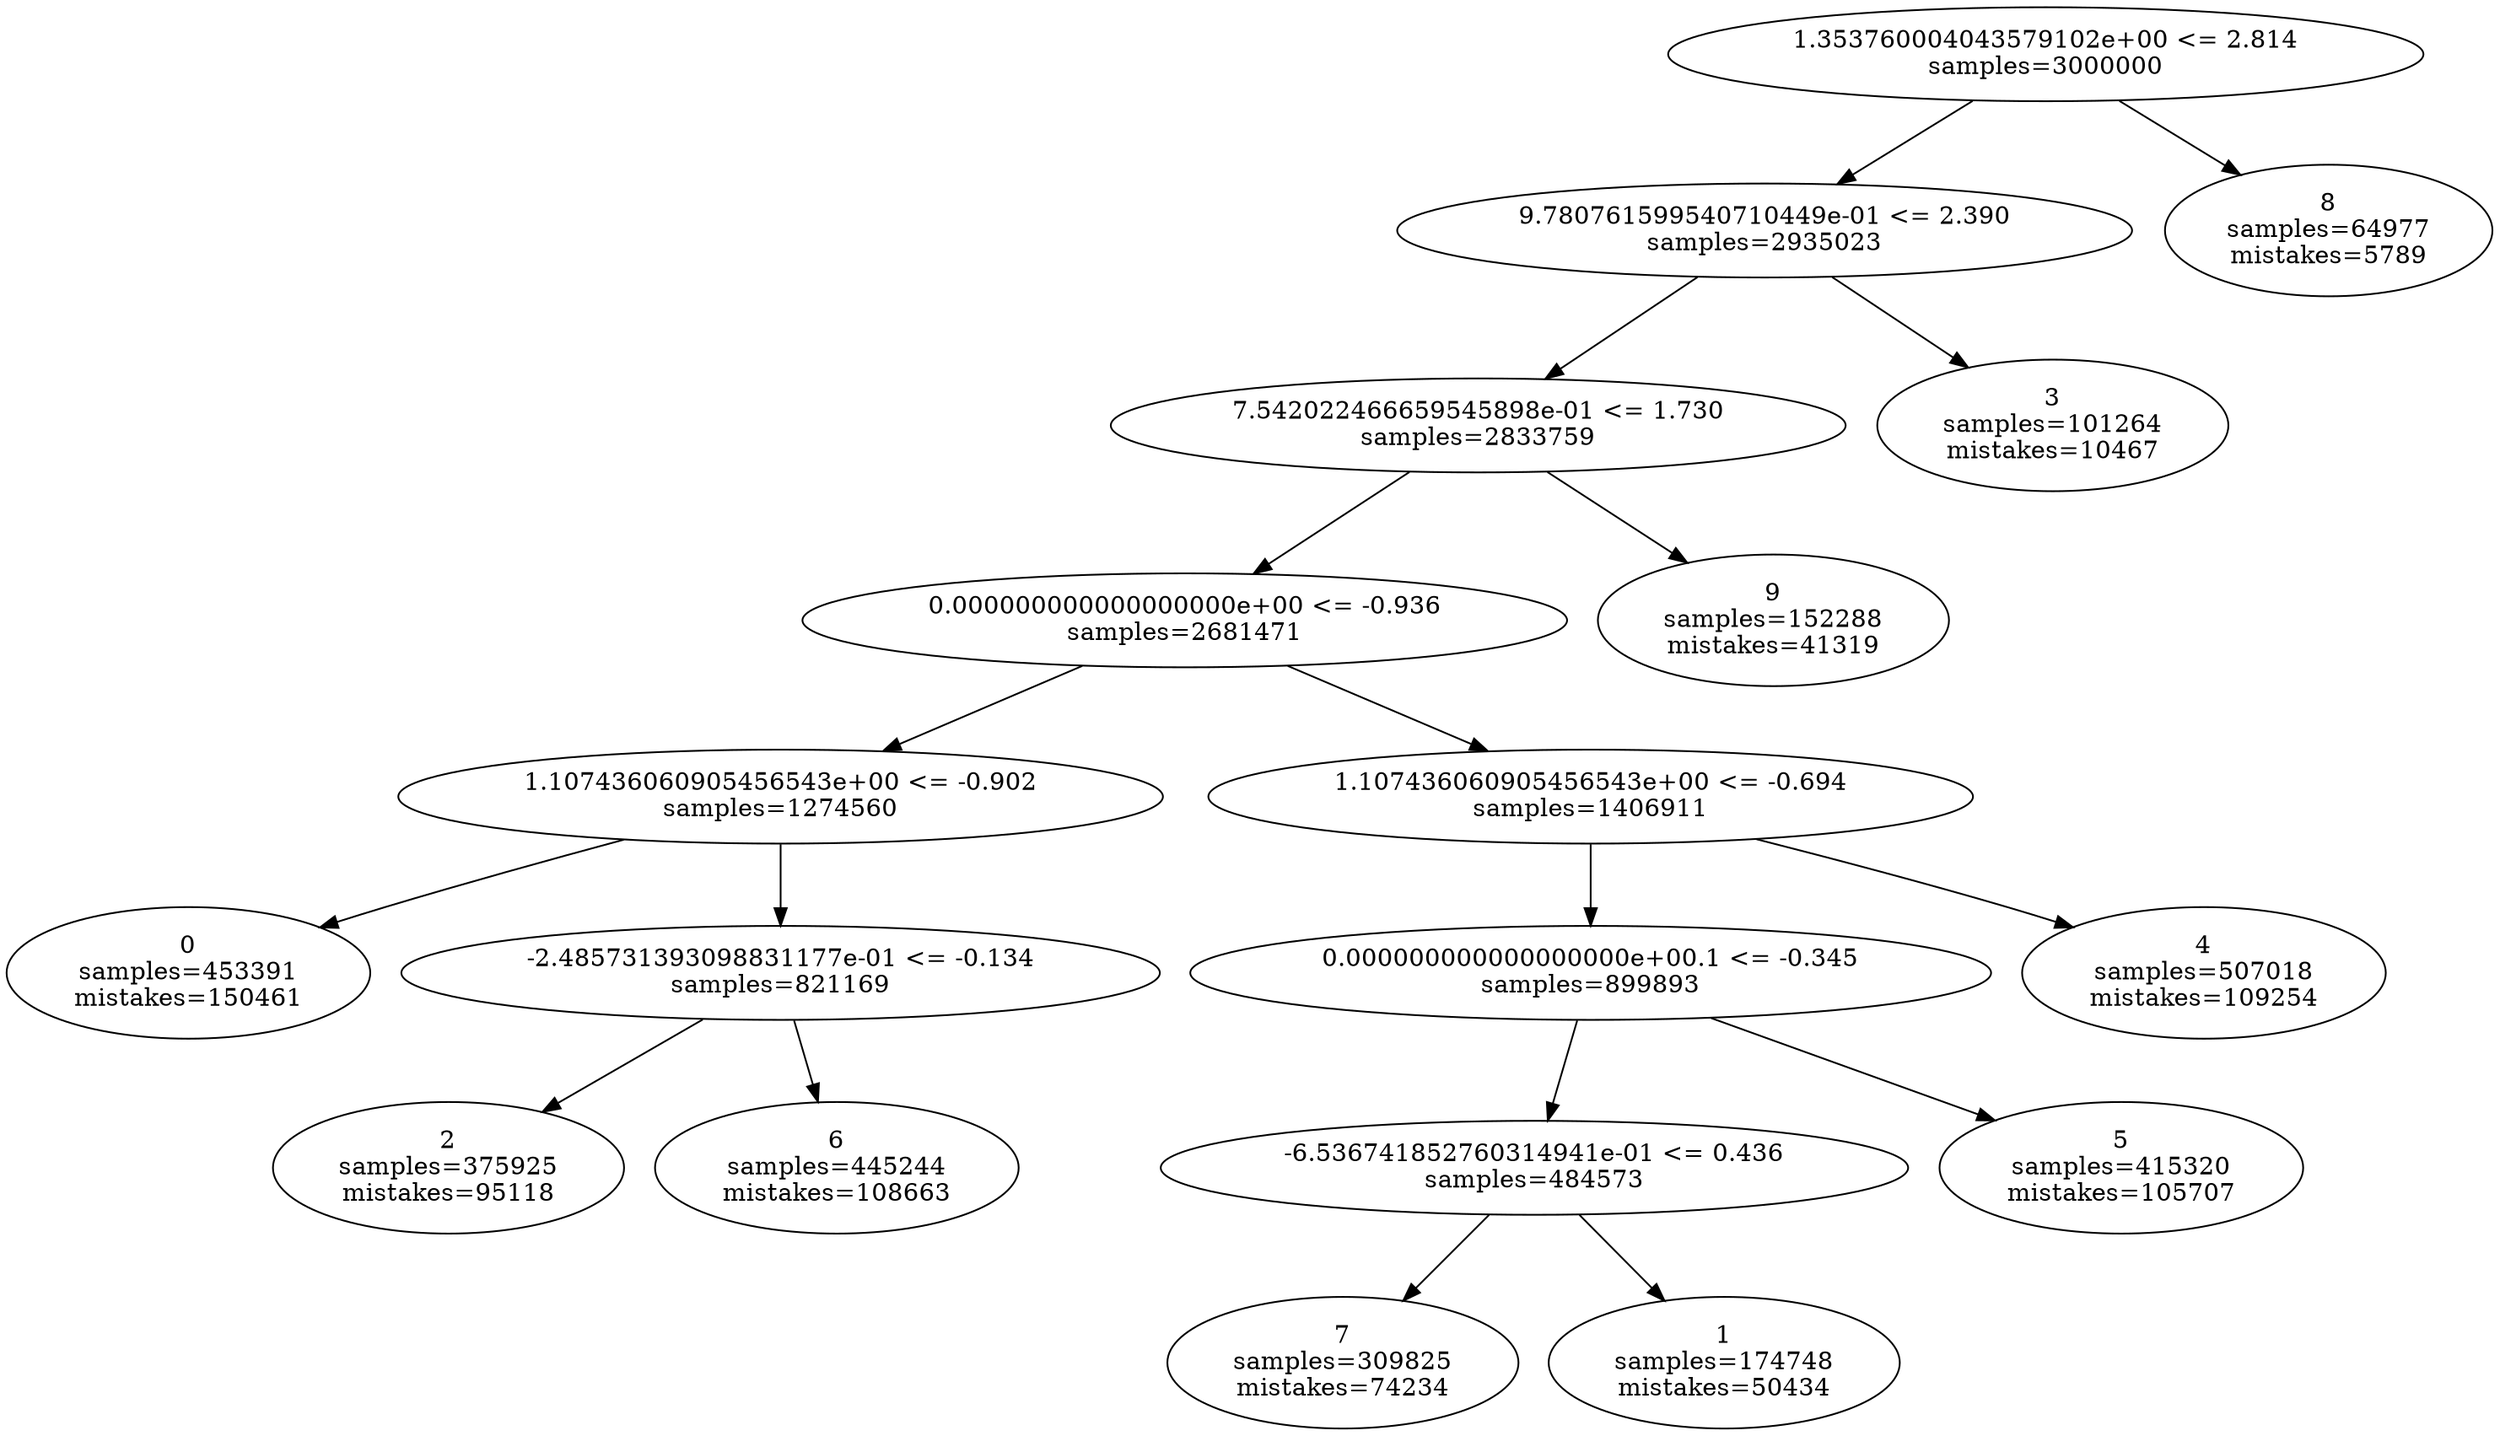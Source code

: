 digraph ClusteringTree {
n_0 [label="1.353760004043579102e+00 <= 2.814
samples=\3000000"];
n_1 [label="9.780761599540710449e-01 <= 2.390
samples=\2935023"];
n_2 [label="8
samples=\64977
mistakes=\5789"];
n_3 [label="7.542022466659545898e-01 <= 1.730
samples=\2833759"];
n_4 [label="3
samples=\101264
mistakes=\10467"];
n_5 [label="0.000000000000000000e+00 <= -0.936
samples=\2681471"];
n_6 [label="9
samples=\152288
mistakes=\41319"];
n_7 [label="1.107436060905456543e+00 <= -0.902
samples=\1274560"];
n_8 [label="1.107436060905456543e+00 <= -0.694
samples=\1406911"];
n_9 [label="0
samples=\453391
mistakes=\150461"];
n_10 [label="-2.485731393098831177e-01 <= -0.134
samples=\821169"];
n_11 [label="0.000000000000000000e+00.1 <= -0.345
samples=\899893"];
n_12 [label="4
samples=\507018
mistakes=\109254"];
n_13 [label="2
samples=\375925
mistakes=\95118"];
n_14 [label="6
samples=\445244
mistakes=\108663"];
n_15 [label="-6.536741852760314941e-01 <= 0.436
samples=\484573"];
n_16 [label="5
samples=\415320
mistakes=\105707"];
n_17 [label="7
samples=\309825
mistakes=\74234"];
n_18 [label="1
samples=\174748
mistakes=\50434"];
n_0 -> n_1;
n_0 -> n_2;
n_1 -> n_3;
n_1 -> n_4;
n_3 -> n_5;
n_3 -> n_6;
n_5 -> n_7;
n_5 -> n_8;
n_7 -> n_9;
n_7 -> n_10;
n_8 -> n_11;
n_8 -> n_12;
n_10 -> n_13;
n_10 -> n_14;
n_11 -> n_15;
n_11 -> n_16;
n_15 -> n_17;
n_15 -> n_18;
}
